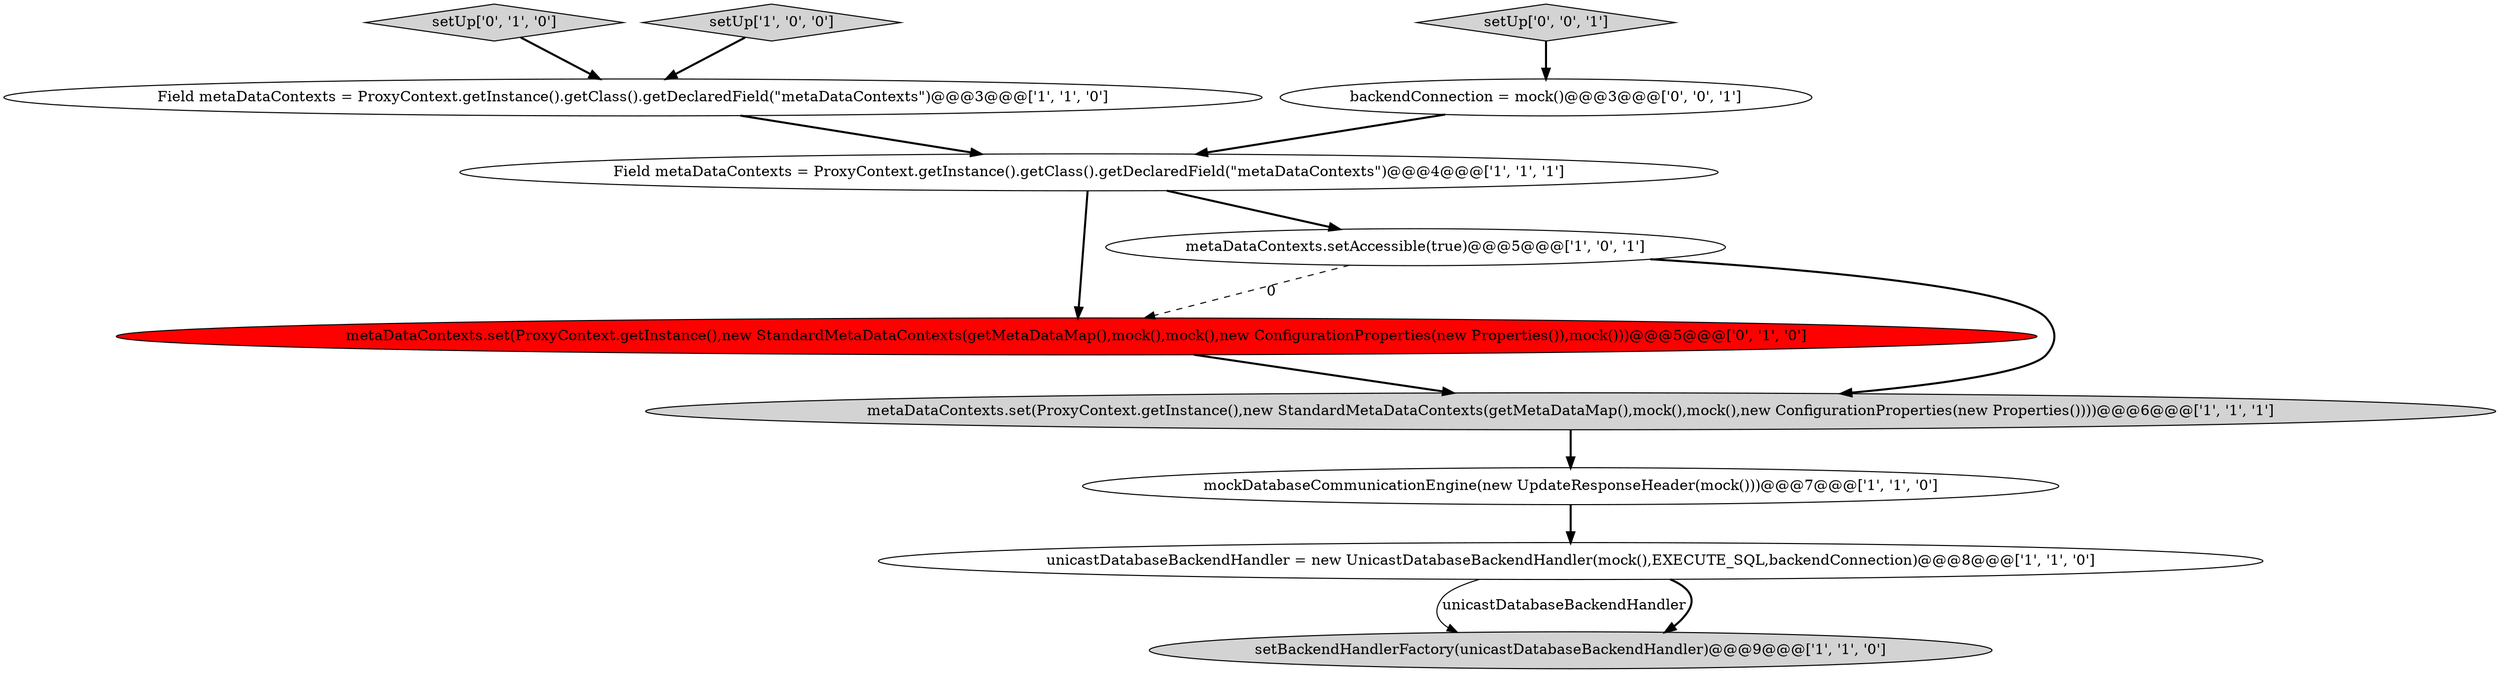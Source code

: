 digraph {
5 [style = filled, label = "metaDataContexts.set(ProxyContext.getInstance(),new StandardMetaDataContexts(getMetaDataMap(),mock(),mock(),new ConfigurationProperties(new Properties())))@@@6@@@['1', '1', '1']", fillcolor = lightgray, shape = ellipse image = "AAA0AAABBB1BBB"];
1 [style = filled, label = "Field metaDataContexts = ProxyContext.getInstance().getClass().getDeclaredField(\"metaDataContexts\")@@@3@@@['1', '1', '0']", fillcolor = white, shape = ellipse image = "AAA0AAABBB1BBB"];
8 [style = filled, label = "metaDataContexts.set(ProxyContext.getInstance(),new StandardMetaDataContexts(getMetaDataMap(),mock(),mock(),new ConfigurationProperties(new Properties()),mock()))@@@5@@@['0', '1', '0']", fillcolor = red, shape = ellipse image = "AAA1AAABBB2BBB"];
4 [style = filled, label = "unicastDatabaseBackendHandler = new UnicastDatabaseBackendHandler(mock(),EXECUTE_SQL,backendConnection)@@@8@@@['1', '1', '0']", fillcolor = white, shape = ellipse image = "AAA0AAABBB1BBB"];
6 [style = filled, label = "mockDatabaseCommunicationEngine(new UpdateResponseHeader(mock()))@@@7@@@['1', '1', '0']", fillcolor = white, shape = ellipse image = "AAA0AAABBB1BBB"];
3 [style = filled, label = "metaDataContexts.setAccessible(true)@@@5@@@['1', '0', '1']", fillcolor = white, shape = ellipse image = "AAA0AAABBB1BBB"];
9 [style = filled, label = "setUp['0', '1', '0']", fillcolor = lightgray, shape = diamond image = "AAA0AAABBB2BBB"];
11 [style = filled, label = "backendConnection = mock()@@@3@@@['0', '0', '1']", fillcolor = white, shape = ellipse image = "AAA0AAABBB3BBB"];
2 [style = filled, label = "Field metaDataContexts = ProxyContext.getInstance().getClass().getDeclaredField(\"metaDataContexts\")@@@4@@@['1', '1', '1']", fillcolor = white, shape = ellipse image = "AAA0AAABBB1BBB"];
7 [style = filled, label = "setUp['1', '0', '0']", fillcolor = lightgray, shape = diamond image = "AAA0AAABBB1BBB"];
0 [style = filled, label = "setBackendHandlerFactory(unicastDatabaseBackendHandler)@@@9@@@['1', '1', '0']", fillcolor = lightgray, shape = ellipse image = "AAA0AAABBB1BBB"];
10 [style = filled, label = "setUp['0', '0', '1']", fillcolor = lightgray, shape = diamond image = "AAA0AAABBB3BBB"];
3->8 [style = dashed, label="0"];
6->4 [style = bold, label=""];
3->5 [style = bold, label=""];
1->2 [style = bold, label=""];
7->1 [style = bold, label=""];
5->6 [style = bold, label=""];
8->5 [style = bold, label=""];
9->1 [style = bold, label=""];
11->2 [style = bold, label=""];
4->0 [style = solid, label="unicastDatabaseBackendHandler"];
2->8 [style = bold, label=""];
2->3 [style = bold, label=""];
4->0 [style = bold, label=""];
10->11 [style = bold, label=""];
}
